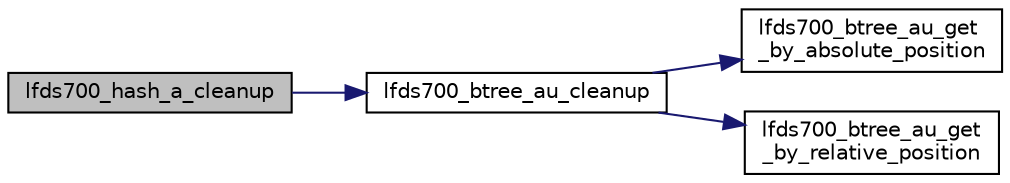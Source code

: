 digraph "lfds700_hash_a_cleanup"
{
 // LATEX_PDF_SIZE
  edge [fontname="Helvetica",fontsize="10",labelfontname="Helvetica",labelfontsize="10"];
  node [fontname="Helvetica",fontsize="10",shape=record];
  rankdir="LR";
  Node1 [label="lfds700_hash_a_cleanup",height=0.2,width=0.4,color="black", fillcolor="grey75", style="filled", fontcolor="black",tooltip=" "];
  Node1 -> Node2 [color="midnightblue",fontsize="10",style="solid",fontname="Helvetica"];
  Node2 [label="lfds700_btree_au_cleanup",height=0.2,width=0.4,color="black", fillcolor="white", style="filled",URL="$lfds700__btree__addonly__unbalanced_8h.html#af3c21355221c897fa71dd1e4ba01d8a9",tooltip=" "];
  Node2 -> Node3 [color="midnightblue",fontsize="10",style="solid",fontname="Helvetica"];
  Node3 [label="lfds700_btree_au_get\l_by_absolute_position",height=0.2,width=0.4,color="black", fillcolor="white", style="filled",URL="$lfds700__btree__addonly__unbalanced_8h.html#ad4d3c35018f5e9a4c66224ecf4bdb00e",tooltip=" "];
  Node2 -> Node4 [color="midnightblue",fontsize="10",style="solid",fontname="Helvetica"];
  Node4 [label="lfds700_btree_au_get\l_by_relative_position",height=0.2,width=0.4,color="black", fillcolor="white", style="filled",URL="$lfds700__btree__addonly__unbalanced_8h.html#ac40cc55899cd7fd9959fb35c53870902",tooltip=" "];
}
